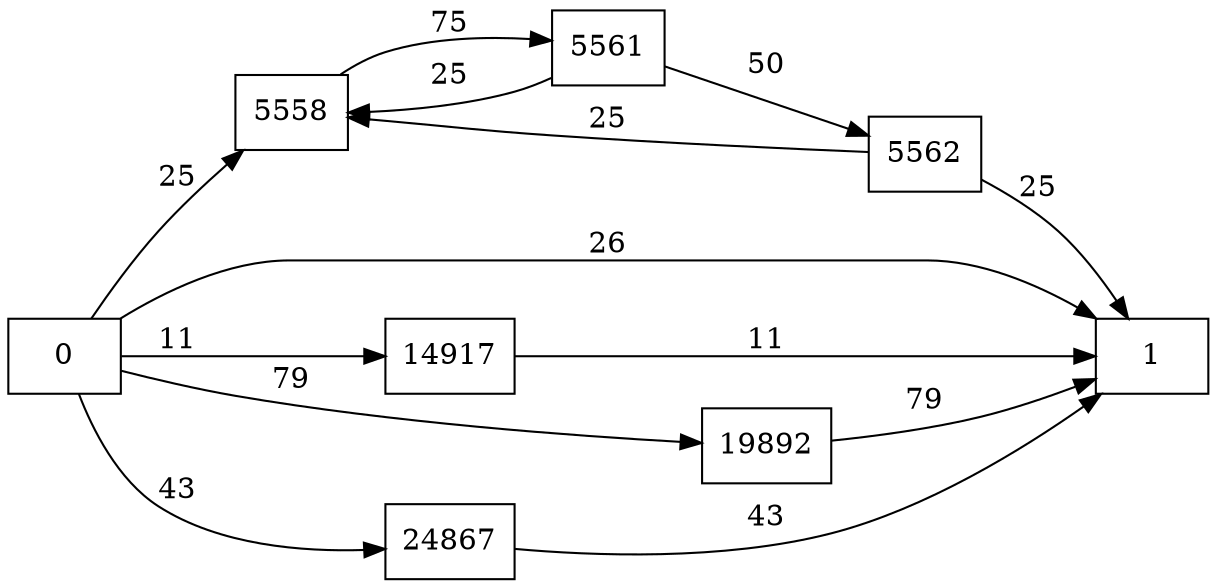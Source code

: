digraph {
	graph [rankdir=LR]
	node [shape=rectangle]
	5558 -> 5561 [label=75]
	5561 -> 5562 [label=50]
	5561 -> 5558 [label=25]
	5562 -> 5558 [label=25]
	5562 -> 1 [label=25]
	14917 -> 1 [label=11]
	19892 -> 1 [label=79]
	24867 -> 1 [label=43]
	0 -> 1 [label=26]
	0 -> 5558 [label=25]
	0 -> 14917 [label=11]
	0 -> 19892 [label=79]
	0 -> 24867 [label=43]
}
